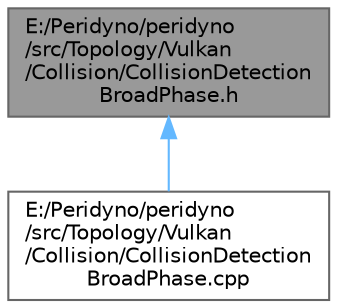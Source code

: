 digraph "E:/Peridyno/peridyno/src/Topology/Vulkan/Collision/CollisionDetectionBroadPhase.h"
{
 // LATEX_PDF_SIZE
  bgcolor="transparent";
  edge [fontname=Helvetica,fontsize=10,labelfontname=Helvetica,labelfontsize=10];
  node [fontname=Helvetica,fontsize=10,shape=box,height=0.2,width=0.4];
  Node1 [id="Node000001",label="E:/Peridyno/peridyno\l/src/Topology/Vulkan\l/Collision/CollisionDetection\lBroadPhase.h",height=0.2,width=0.4,color="gray40", fillcolor="grey60", style="filled", fontcolor="black",tooltip=" "];
  Node1 -> Node2 [id="edge1_Node000001_Node000002",dir="back",color="steelblue1",style="solid",tooltip=" "];
  Node2 [id="Node000002",label="E:/Peridyno/peridyno\l/src/Topology/Vulkan\l/Collision/CollisionDetection\lBroadPhase.cpp",height=0.2,width=0.4,color="grey40", fillcolor="white", style="filled",URL="$_collision_detection_broad_phase_8cpp.html",tooltip=" "];
}
